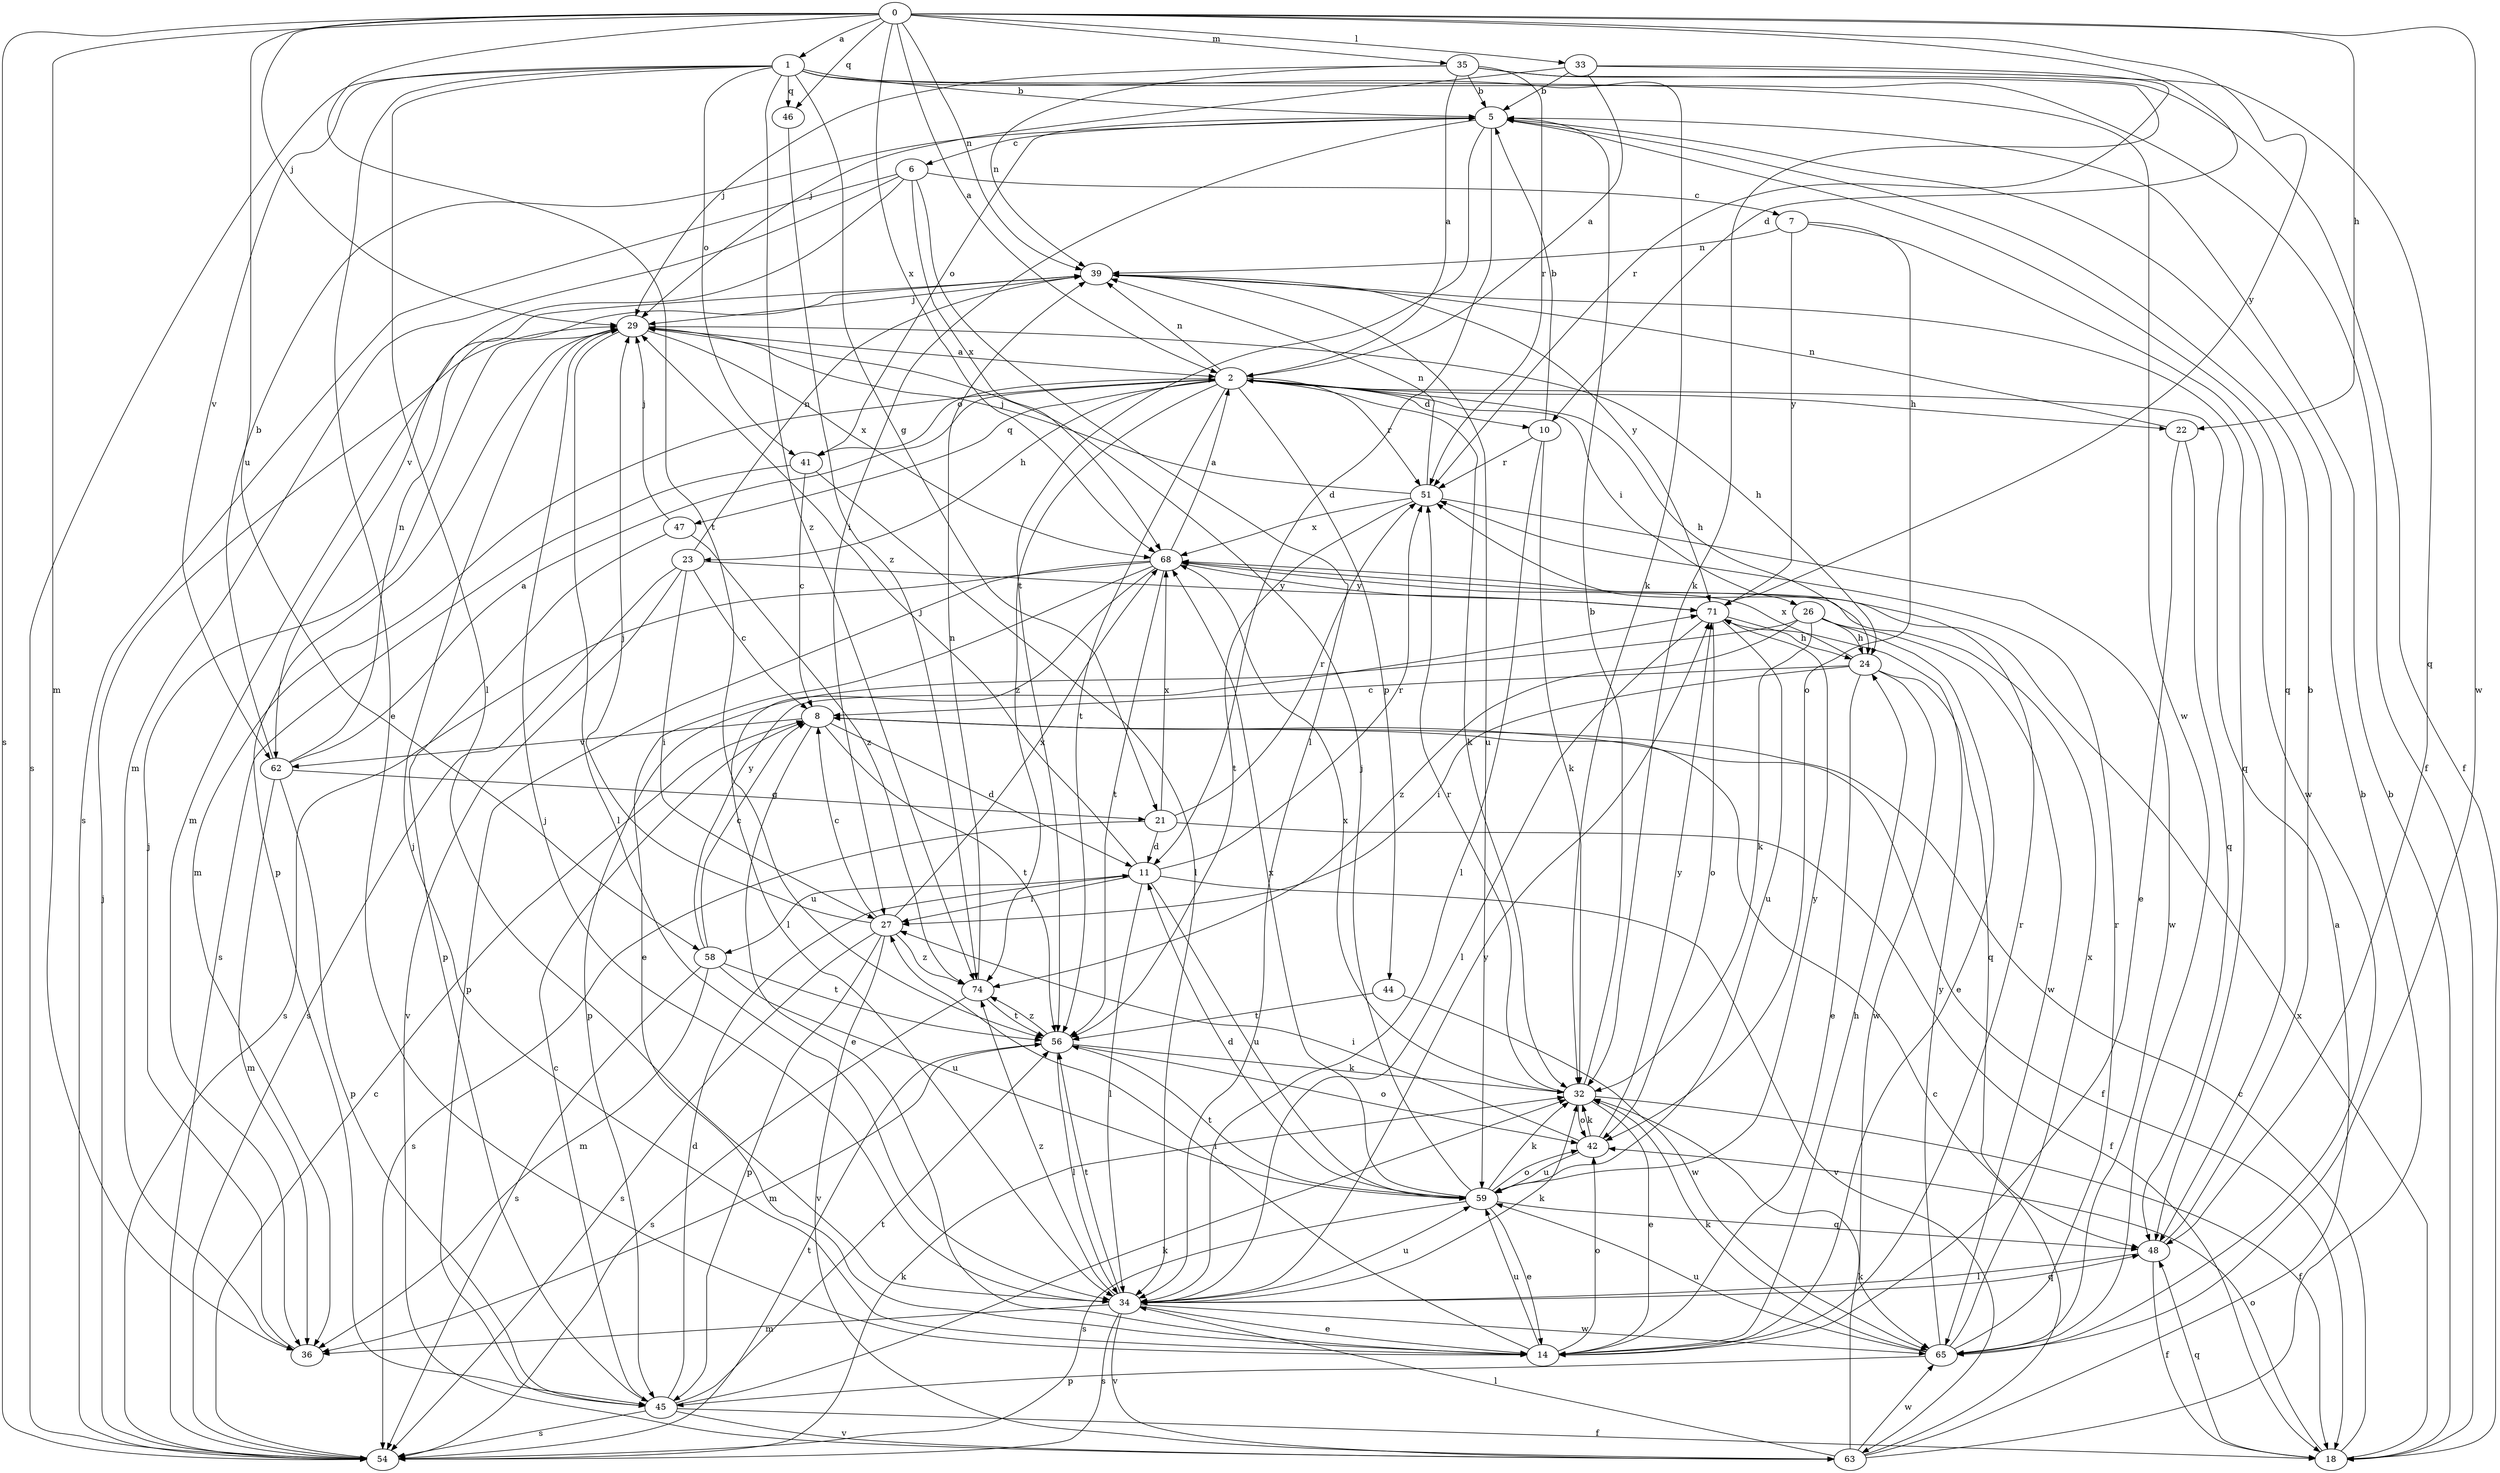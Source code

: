 strict digraph  {
0;
1;
2;
5;
6;
7;
8;
10;
11;
14;
18;
21;
22;
23;
24;
26;
27;
29;
32;
33;
34;
35;
36;
39;
41;
42;
44;
45;
46;
47;
48;
51;
54;
56;
58;
59;
62;
63;
65;
68;
71;
74;
0 -> 1  [label=a];
0 -> 2  [label=a];
0 -> 10  [label=d];
0 -> 22  [label=h];
0 -> 29  [label=j];
0 -> 33  [label=l];
0 -> 35  [label=m];
0 -> 36  [label=m];
0 -> 39  [label=n];
0 -> 46  [label=q];
0 -> 54  [label=s];
0 -> 56  [label=t];
0 -> 58  [label=u];
0 -> 65  [label=w];
0 -> 68  [label=x];
0 -> 71  [label=y];
1 -> 5  [label=b];
1 -> 14  [label=e];
1 -> 18  [label=f];
1 -> 21  [label=g];
1 -> 32  [label=k];
1 -> 34  [label=l];
1 -> 41  [label=o];
1 -> 46  [label=q];
1 -> 54  [label=s];
1 -> 62  [label=v];
1 -> 65  [label=w];
1 -> 74  [label=z];
2 -> 10  [label=d];
2 -> 22  [label=h];
2 -> 23  [label=h];
2 -> 24  [label=h];
2 -> 26  [label=i];
2 -> 32  [label=k];
2 -> 36  [label=m];
2 -> 39  [label=n];
2 -> 41  [label=o];
2 -> 44  [label=p];
2 -> 47  [label=q];
2 -> 51  [label=r];
2 -> 56  [label=t];
2 -> 74  [label=z];
5 -> 6  [label=c];
5 -> 11  [label=d];
5 -> 27  [label=i];
5 -> 41  [label=o];
5 -> 48  [label=q];
5 -> 56  [label=t];
6 -> 7  [label=c];
6 -> 34  [label=l];
6 -> 36  [label=m];
6 -> 54  [label=s];
6 -> 62  [label=v];
6 -> 68  [label=x];
7 -> 39  [label=n];
7 -> 42  [label=o];
7 -> 65  [label=w];
7 -> 71  [label=y];
8 -> 11  [label=d];
8 -> 14  [label=e];
8 -> 18  [label=f];
8 -> 56  [label=t];
8 -> 62  [label=v];
10 -> 5  [label=b];
10 -> 32  [label=k];
10 -> 34  [label=l];
10 -> 51  [label=r];
11 -> 27  [label=i];
11 -> 29  [label=j];
11 -> 34  [label=l];
11 -> 51  [label=r];
11 -> 58  [label=u];
11 -> 59  [label=u];
11 -> 63  [label=v];
14 -> 24  [label=h];
14 -> 27  [label=i];
14 -> 29  [label=j];
14 -> 42  [label=o];
14 -> 51  [label=r];
14 -> 59  [label=u];
18 -> 5  [label=b];
18 -> 8  [label=c];
18 -> 42  [label=o];
18 -> 48  [label=q];
18 -> 68  [label=x];
21 -> 11  [label=d];
21 -> 18  [label=f];
21 -> 51  [label=r];
21 -> 54  [label=s];
21 -> 68  [label=x];
22 -> 14  [label=e];
22 -> 39  [label=n];
22 -> 48  [label=q];
23 -> 8  [label=c];
23 -> 27  [label=i];
23 -> 39  [label=n];
23 -> 54  [label=s];
23 -> 63  [label=v];
23 -> 71  [label=y];
24 -> 8  [label=c];
24 -> 14  [label=e];
24 -> 27  [label=i];
24 -> 48  [label=q];
24 -> 65  [label=w];
24 -> 68  [label=x];
26 -> 14  [label=e];
26 -> 24  [label=h];
26 -> 32  [label=k];
26 -> 45  [label=p];
26 -> 65  [label=w];
26 -> 74  [label=z];
27 -> 8  [label=c];
27 -> 29  [label=j];
27 -> 45  [label=p];
27 -> 54  [label=s];
27 -> 63  [label=v];
27 -> 68  [label=x];
27 -> 74  [label=z];
29 -> 2  [label=a];
29 -> 24  [label=h];
29 -> 34  [label=l];
29 -> 45  [label=p];
29 -> 68  [label=x];
32 -> 5  [label=b];
32 -> 14  [label=e];
32 -> 18  [label=f];
32 -> 42  [label=o];
32 -> 51  [label=r];
32 -> 68  [label=x];
33 -> 2  [label=a];
33 -> 5  [label=b];
33 -> 29  [label=j];
33 -> 48  [label=q];
33 -> 51  [label=r];
34 -> 14  [label=e];
34 -> 29  [label=j];
34 -> 32  [label=k];
34 -> 36  [label=m];
34 -> 48  [label=q];
34 -> 54  [label=s];
34 -> 56  [label=t];
34 -> 59  [label=u];
34 -> 63  [label=v];
34 -> 65  [label=w];
34 -> 71  [label=y];
34 -> 74  [label=z];
35 -> 2  [label=a];
35 -> 5  [label=b];
35 -> 18  [label=f];
35 -> 29  [label=j];
35 -> 32  [label=k];
35 -> 39  [label=n];
35 -> 51  [label=r];
36 -> 29  [label=j];
39 -> 29  [label=j];
39 -> 36  [label=m];
39 -> 48  [label=q];
39 -> 59  [label=u];
39 -> 71  [label=y];
41 -> 8  [label=c];
41 -> 34  [label=l];
41 -> 54  [label=s];
42 -> 27  [label=i];
42 -> 32  [label=k];
42 -> 59  [label=u];
42 -> 71  [label=y];
44 -> 56  [label=t];
44 -> 65  [label=w];
45 -> 8  [label=c];
45 -> 11  [label=d];
45 -> 18  [label=f];
45 -> 32  [label=k];
45 -> 54  [label=s];
45 -> 56  [label=t];
45 -> 63  [label=v];
46 -> 74  [label=z];
47 -> 29  [label=j];
47 -> 45  [label=p];
47 -> 74  [label=z];
48 -> 5  [label=b];
48 -> 18  [label=f];
48 -> 34  [label=l];
51 -> 29  [label=j];
51 -> 39  [label=n];
51 -> 56  [label=t];
51 -> 65  [label=w];
51 -> 68  [label=x];
54 -> 8  [label=c];
54 -> 29  [label=j];
54 -> 32  [label=k];
54 -> 56  [label=t];
56 -> 32  [label=k];
56 -> 34  [label=l];
56 -> 36  [label=m];
56 -> 42  [label=o];
56 -> 74  [label=z];
58 -> 8  [label=c];
58 -> 36  [label=m];
58 -> 54  [label=s];
58 -> 56  [label=t];
58 -> 59  [label=u];
58 -> 71  [label=y];
59 -> 11  [label=d];
59 -> 14  [label=e];
59 -> 29  [label=j];
59 -> 32  [label=k];
59 -> 42  [label=o];
59 -> 48  [label=q];
59 -> 54  [label=s];
59 -> 56  [label=t];
59 -> 68  [label=x];
59 -> 71  [label=y];
62 -> 2  [label=a];
62 -> 5  [label=b];
62 -> 21  [label=g];
62 -> 36  [label=m];
62 -> 39  [label=n];
62 -> 45  [label=p];
63 -> 2  [label=a];
63 -> 5  [label=b];
63 -> 8  [label=c];
63 -> 32  [label=k];
63 -> 34  [label=l];
63 -> 65  [label=w];
65 -> 32  [label=k];
65 -> 45  [label=p];
65 -> 51  [label=r];
65 -> 59  [label=u];
65 -> 68  [label=x];
65 -> 71  [label=y];
68 -> 2  [label=a];
68 -> 14  [label=e];
68 -> 34  [label=l];
68 -> 45  [label=p];
68 -> 54  [label=s];
68 -> 56  [label=t];
68 -> 71  [label=y];
71 -> 24  [label=h];
71 -> 34  [label=l];
71 -> 42  [label=o];
71 -> 59  [label=u];
74 -> 39  [label=n];
74 -> 54  [label=s];
74 -> 56  [label=t];
}
